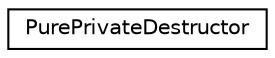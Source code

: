 digraph "Graphical Class Hierarchy"
{
  edge [fontname="Helvetica",fontsize="10",labelfontname="Helvetica",labelfontsize="10"];
  node [fontname="Helvetica",fontsize="10",shape=record];
  rankdir="LR";
  Node0 [label="PurePrivateDestructor",height=0.2,width=0.4,color="black", fillcolor="white", style="filled",URL="$struct_pure_private_destructor.html"];
}
